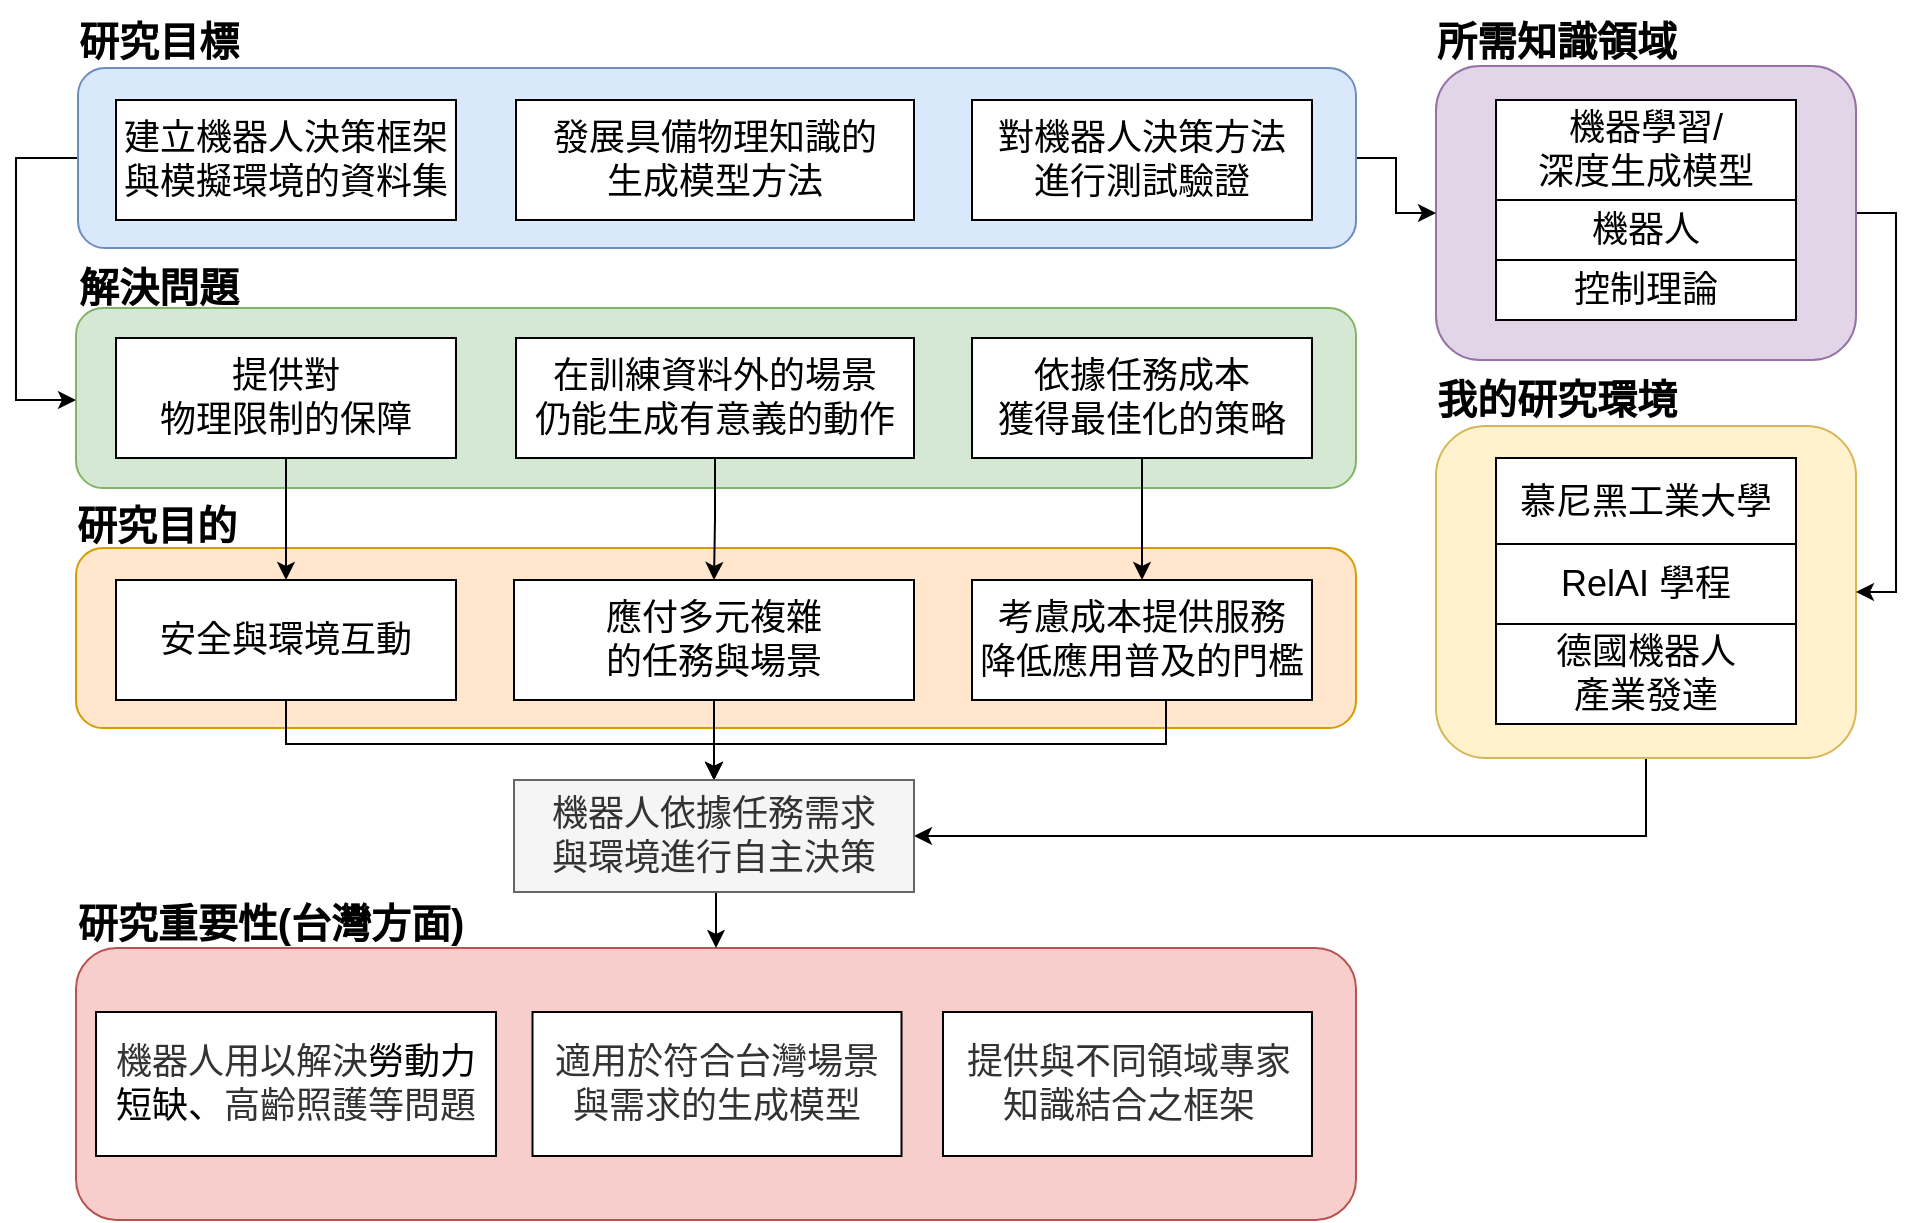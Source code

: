 <mxfile version="26.0.8">
  <diagram name="Page-1" id="670VF1S9xeTWydn9UHZk">
    <mxGraphModel dx="1562" dy="857" grid="1" gridSize="10" guides="1" tooltips="1" connect="1" arrows="1" fold="1" page="1" pageScale="1" pageWidth="827" pageHeight="1169" math="0" shadow="0">
      <root>
        <mxCell id="0" />
        <mxCell id="1" parent="0" />
        <mxCell id="DQA1pnny6km0yf52TErZ-46" style="edgeStyle=orthogonalEdgeStyle;rounded=0;orthogonalLoop=1;jettySize=auto;html=1;exitX=0.5;exitY=1;exitDx=0;exitDy=0;entryX=1;entryY=0.5;entryDx=0;entryDy=0;" parent="1" source="DQA1pnny6km0yf52TErZ-40" target="DQA1pnny6km0yf52TErZ-10" edge="1">
          <mxGeometry relative="1" as="geometry" />
        </mxCell>
        <mxCell id="DQA1pnny6km0yf52TErZ-40" value="" style="rounded=1;whiteSpace=wrap;html=1;shadow=0;fillColor=#fff2cc;strokeColor=#d6b656;" parent="1" vertex="1">
          <mxGeometry x="780" y="313" width="210" height="166" as="geometry" />
        </mxCell>
        <mxCell id="DQA1pnny6km0yf52TErZ-45" style="edgeStyle=orthogonalEdgeStyle;rounded=0;orthogonalLoop=1;jettySize=auto;html=1;exitX=1;exitY=0.5;exitDx=0;exitDy=0;entryX=1;entryY=0.5;entryDx=0;entryDy=0;" parent="1" source="DQA1pnny6km0yf52TErZ-39" target="DQA1pnny6km0yf52TErZ-40" edge="1">
          <mxGeometry relative="1" as="geometry" />
        </mxCell>
        <mxCell id="DQA1pnny6km0yf52TErZ-39" value="" style="rounded=1;whiteSpace=wrap;html=1;shadow=0;fillColor=#e1d5e7;strokeColor=#9673a6;" parent="1" vertex="1">
          <mxGeometry x="780" y="133" width="210" height="147" as="geometry" />
        </mxCell>
        <mxCell id="DQA1pnny6km0yf52TErZ-30" value="" style="rounded=1;whiteSpace=wrap;html=1;shadow=0;fillColor=#f8cecc;strokeColor=#b85450;" parent="1" vertex="1">
          <mxGeometry x="100" y="574" width="640" height="136" as="geometry" />
        </mxCell>
        <mxCell id="DQA1pnny6km0yf52TErZ-23" value="" style="rounded=1;whiteSpace=wrap;html=1;shadow=0;fillColor=#ffe6cc;strokeColor=#d79b00;" parent="1" vertex="1">
          <mxGeometry x="100" y="374" width="640" height="90" as="geometry" />
        </mxCell>
        <mxCell id="DQA1pnny6km0yf52TErZ-20" value="" style="rounded=1;whiteSpace=wrap;html=1;shadow=0;fillColor=#d5e8d4;strokeColor=#82b366;" parent="1" vertex="1">
          <mxGeometry x="100" y="254" width="640" height="90" as="geometry" />
        </mxCell>
        <mxCell id="DQA1pnny6km0yf52TErZ-22" style="edgeStyle=orthogonalEdgeStyle;rounded=0;orthogonalLoop=1;jettySize=auto;html=1;exitX=0;exitY=0.5;exitDx=0;exitDy=0;entryX=0;entryY=0.5;entryDx=0;entryDy=0;" parent="1" source="DQA1pnny6km0yf52TErZ-19" target="DQA1pnny6km0yf52TErZ-20" edge="1">
          <mxGeometry relative="1" as="geometry">
            <Array as="points">
              <mxPoint x="70" y="179" />
              <mxPoint x="70" y="300" />
            </Array>
          </mxGeometry>
        </mxCell>
        <mxCell id="DQA1pnny6km0yf52TErZ-48" style="edgeStyle=orthogonalEdgeStyle;rounded=0;orthogonalLoop=1;jettySize=auto;html=1;exitX=1;exitY=0.5;exitDx=0;exitDy=0;entryX=0;entryY=0.5;entryDx=0;entryDy=0;" parent="1" source="DQA1pnny6km0yf52TErZ-19" target="DQA1pnny6km0yf52TErZ-39" edge="1">
          <mxGeometry relative="1" as="geometry" />
        </mxCell>
        <mxCell id="DQA1pnny6km0yf52TErZ-19" value="" style="rounded=1;whiteSpace=wrap;html=1;shadow=0;fillColor=#dae8fc;strokeColor=#6c8ebf;" parent="1" vertex="1">
          <mxGeometry x="101" y="134" width="639" height="90" as="geometry" />
        </mxCell>
        <mxCell id="DQA1pnny6km0yf52TErZ-24" style="edgeStyle=orthogonalEdgeStyle;rounded=0;orthogonalLoop=1;jettySize=auto;html=1;exitX=0.5;exitY=1;exitDx=0;exitDy=0;entryX=0.5;entryY=0;entryDx=0;entryDy=0;" parent="1" source="DQA1pnny6km0yf52TErZ-1" target="DQA1pnny6km0yf52TErZ-7" edge="1">
          <mxGeometry relative="1" as="geometry" />
        </mxCell>
        <mxCell id="DQA1pnny6km0yf52TErZ-1" value="&lt;font style=&quot;font-size: 18px;&quot;&gt;提供對&lt;br&gt;物理限制的保障&lt;/font&gt;" style="rounded=0;whiteSpace=wrap;html=1;" parent="1" vertex="1">
          <mxGeometry x="120" y="269" width="170" height="60" as="geometry" />
        </mxCell>
        <mxCell id="DQA1pnny6km0yf52TErZ-25" style="edgeStyle=orthogonalEdgeStyle;rounded=0;orthogonalLoop=1;jettySize=auto;html=1;exitX=0.5;exitY=1;exitDx=0;exitDy=0;entryX=0.5;entryY=0;entryDx=0;entryDy=0;" parent="1" source="DQA1pnny6km0yf52TErZ-2" target="DQA1pnny6km0yf52TErZ-8" edge="1">
          <mxGeometry relative="1" as="geometry" />
        </mxCell>
        <mxCell id="DQA1pnny6km0yf52TErZ-2" value="&lt;span style=&quot;font-size: 18px;&quot;&gt;在訓練資料外的場景&lt;br&gt;仍能生成有意義的動作&lt;/span&gt;" style="rounded=0;whiteSpace=wrap;html=1;" parent="1" vertex="1">
          <mxGeometry x="320" y="269" width="199" height="60" as="geometry" />
        </mxCell>
        <mxCell id="DQA1pnny6km0yf52TErZ-26" style="edgeStyle=orthogonalEdgeStyle;rounded=0;orthogonalLoop=1;jettySize=auto;html=1;exitX=0.5;exitY=1;exitDx=0;exitDy=0;entryX=0.5;entryY=0;entryDx=0;entryDy=0;" parent="1" source="DQA1pnny6km0yf52TErZ-3" target="DQA1pnny6km0yf52TErZ-9" edge="1">
          <mxGeometry relative="1" as="geometry" />
        </mxCell>
        <mxCell id="DQA1pnny6km0yf52TErZ-3" value="&lt;span style=&quot;font-size: 18px;&quot;&gt;依據任務成本&lt;br&gt;獲得最佳化的策略&lt;/span&gt;" style="rounded=0;whiteSpace=wrap;html=1;" parent="1" vertex="1">
          <mxGeometry x="548" y="269" width="170" height="60" as="geometry" />
        </mxCell>
        <mxCell id="DQA1pnny6km0yf52TErZ-4" value="&lt;span style=&quot;font-size: 18px;&quot;&gt;建立機器人決策框架&lt;br&gt;與模擬環境的資料集&lt;/span&gt;" style="rounded=0;whiteSpace=wrap;html=1;" parent="1" vertex="1">
          <mxGeometry x="120" y="150" width="170" height="60" as="geometry" />
        </mxCell>
        <mxCell id="DQA1pnny6km0yf52TErZ-5" value="&lt;span style=&quot;font-size: 18px;&quot;&gt;發展具備物理知識的&lt;br&gt;生成模型方法&lt;/span&gt;" style="rounded=0;whiteSpace=wrap;html=1;" parent="1" vertex="1">
          <mxGeometry x="320" y="150" width="199" height="60" as="geometry" />
        </mxCell>
        <mxCell id="DQA1pnny6km0yf52TErZ-6" value="&lt;span style=&quot;font-size: 18px;&quot;&gt;對機器人決策方法&lt;br&gt;進行測試驗證&lt;/span&gt;" style="rounded=0;whiteSpace=wrap;html=1;" parent="1" vertex="1">
          <mxGeometry x="548" y="150" width="170" height="60" as="geometry" />
        </mxCell>
        <mxCell id="DQA1pnny6km0yf52TErZ-31" style="edgeStyle=orthogonalEdgeStyle;rounded=0;orthogonalLoop=1;jettySize=auto;html=1;exitX=0.5;exitY=1;exitDx=0;exitDy=0;entryX=0.5;entryY=0;entryDx=0;entryDy=0;" parent="1" source="DQA1pnny6km0yf52TErZ-7" target="DQA1pnny6km0yf52TErZ-10" edge="1">
          <mxGeometry relative="1" as="geometry">
            <Array as="points">
              <mxPoint x="205" y="472" />
              <mxPoint x="419" y="472" />
            </Array>
          </mxGeometry>
        </mxCell>
        <mxCell id="DQA1pnny6km0yf52TErZ-7" value="&lt;span style=&quot;font-size: 18px;&quot;&gt;安全與環境互動&lt;/span&gt;" style="rounded=0;whiteSpace=wrap;html=1;" parent="1" vertex="1">
          <mxGeometry x="120" y="390" width="170" height="60" as="geometry" />
        </mxCell>
        <mxCell id="DQA1pnny6km0yf52TErZ-28" style="edgeStyle=orthogonalEdgeStyle;rounded=0;orthogonalLoop=1;jettySize=auto;html=1;exitX=0.5;exitY=1;exitDx=0;exitDy=0;entryX=0.5;entryY=0;entryDx=0;entryDy=0;" parent="1" source="DQA1pnny6km0yf52TErZ-8" target="DQA1pnny6km0yf52TErZ-10" edge="1">
          <mxGeometry relative="1" as="geometry" />
        </mxCell>
        <mxCell id="DQA1pnny6km0yf52TErZ-8" value="&lt;span style=&quot;font-size: 18px;&quot;&gt;應付多元複雜&lt;br&gt;的任務與場景&lt;/span&gt;" style="rounded=0;whiteSpace=wrap;html=1;" parent="1" vertex="1">
          <mxGeometry x="319" y="390" width="200" height="60" as="geometry" />
        </mxCell>
        <mxCell id="DQA1pnny6km0yf52TErZ-32" style="edgeStyle=orthogonalEdgeStyle;rounded=0;orthogonalLoop=1;jettySize=auto;html=1;exitX=0.5;exitY=1;exitDx=0;exitDy=0;entryX=0.5;entryY=0;entryDx=0;entryDy=0;" parent="1" source="DQA1pnny6km0yf52TErZ-9" target="DQA1pnny6km0yf52TErZ-10" edge="1">
          <mxGeometry relative="1" as="geometry">
            <Array as="points">
              <mxPoint x="645" y="472" />
              <mxPoint x="419" y="472" />
            </Array>
          </mxGeometry>
        </mxCell>
        <mxCell id="DQA1pnny6km0yf52TErZ-9" value="&lt;span style=&quot;font-size: 18px;&quot;&gt;考慮成本提供服務&lt;/span&gt;&lt;br&gt;&lt;span style=&quot;font-size: 18px;&quot;&gt;降低應用普及的門檻&lt;/span&gt;" style="rounded=0;whiteSpace=wrap;html=1;" parent="1" vertex="1">
          <mxGeometry x="548" y="390" width="170" height="60" as="geometry" />
        </mxCell>
        <mxCell id="DQA1pnny6km0yf52TErZ-50" style="edgeStyle=orthogonalEdgeStyle;rounded=0;orthogonalLoop=1;jettySize=auto;html=1;exitX=0.5;exitY=1;exitDx=0;exitDy=0;entryX=0.5;entryY=0;entryDx=0;entryDy=0;" parent="1" source="DQA1pnny6km0yf52TErZ-10" target="DQA1pnny6km0yf52TErZ-30" edge="1">
          <mxGeometry relative="1" as="geometry" />
        </mxCell>
        <mxCell id="DQA1pnny6km0yf52TErZ-10" value="&lt;span style=&quot;font-size: 18px;&quot;&gt;機器人依據任務需求&lt;br&gt;與環境進行自主決策&lt;/span&gt;" style="rounded=0;whiteSpace=wrap;html=1;fillColor=#f5f5f5;fontColor=#333333;strokeColor=#666666;" parent="1" vertex="1">
          <mxGeometry x="319" y="490" width="200" height="56" as="geometry" />
        </mxCell>
        <mxCell id="DQA1pnny6km0yf52TErZ-11" value="&lt;span style=&quot;font-size: 18px;&quot;&gt;機器學習/&lt;br&gt;深度生成模型&lt;/span&gt;" style="rounded=0;whiteSpace=wrap;html=1;" parent="1" vertex="1">
          <mxGeometry x="810" y="150" width="150" height="50" as="geometry" />
        </mxCell>
        <mxCell id="DQA1pnny6km0yf52TErZ-12" value="&lt;span style=&quot;font-size: 18px;&quot;&gt;機器人&lt;/span&gt;" style="rounded=0;whiteSpace=wrap;html=1;" parent="1" vertex="1">
          <mxGeometry x="810" y="200" width="150" height="30" as="geometry" />
        </mxCell>
        <mxCell id="DQA1pnny6km0yf52TErZ-13" value="&lt;span style=&quot;font-size: 18px;&quot;&gt;控制理論&lt;/span&gt;" style="rounded=0;whiteSpace=wrap;html=1;" parent="1" vertex="1">
          <mxGeometry x="810" y="230" width="150" height="30" as="geometry" />
        </mxCell>
        <mxCell id="DQA1pnny6km0yf52TErZ-14" value="&lt;span style=&quot;font-size: 18px;&quot;&gt;慕尼黑工業大學&lt;/span&gt;" style="rounded=0;whiteSpace=wrap;html=1;" parent="1" vertex="1">
          <mxGeometry x="810" y="329" width="150" height="43" as="geometry" />
        </mxCell>
        <mxCell id="DQA1pnny6km0yf52TErZ-15" value="&lt;span style=&quot;font-size: 18px;&quot;&gt;RelAI 學程&lt;/span&gt;" style="rounded=0;whiteSpace=wrap;html=1;" parent="1" vertex="1">
          <mxGeometry x="810" y="372" width="150" height="40" as="geometry" />
        </mxCell>
        <mxCell id="DQA1pnny6km0yf52TErZ-16" value="&lt;span style=&quot;font-size: 18px;&quot;&gt;德國機器人&lt;br&gt;產業發達&lt;/span&gt;" style="rounded=0;whiteSpace=wrap;html=1;" parent="1" vertex="1">
          <mxGeometry x="810" y="412" width="150" height="50" as="geometry" />
        </mxCell>
        <mxCell id="DQA1pnny6km0yf52TErZ-33" value="&lt;font style=&quot;font-size: 20px;&quot;&gt;&lt;b style=&quot;&quot;&gt;研究目標&lt;/b&gt;&lt;/font&gt;" style="text;html=1;align=center;verticalAlign=middle;resizable=0;points=[];autosize=1;strokeColor=none;fillColor=none;" parent="1" vertex="1">
          <mxGeometry x="91" y="100" width="100" height="40" as="geometry" />
        </mxCell>
        <mxCell id="DQA1pnny6km0yf52TErZ-34" value="&lt;span style=&quot;font-size: 20px;&quot;&gt;&lt;b&gt;解決問題&lt;/b&gt;&lt;/span&gt;" style="text;html=1;align=center;verticalAlign=middle;resizable=0;points=[];autosize=1;strokeColor=none;fillColor=none;" parent="1" vertex="1">
          <mxGeometry x="91" y="223" width="100" height="40" as="geometry" />
        </mxCell>
        <mxCell id="DQA1pnny6km0yf52TErZ-35" value="&lt;span style=&quot;font-size: 20px;&quot;&gt;&lt;b&gt;研究目的&lt;/b&gt;&lt;/span&gt;" style="text;html=1;align=center;verticalAlign=middle;resizable=0;points=[];autosize=1;strokeColor=none;fillColor=none;" parent="1" vertex="1">
          <mxGeometry x="90" y="342" width="100" height="40" as="geometry" />
        </mxCell>
        <mxCell id="DQA1pnny6km0yf52TErZ-36" value="&lt;span style=&quot;font-size: 20px;&quot;&gt;&lt;b&gt;研究重要性(台灣方面)&lt;/b&gt;&lt;/span&gt;" style="text;html=1;align=center;verticalAlign=middle;resizable=0;points=[];autosize=1;strokeColor=none;fillColor=none;" parent="1" vertex="1">
          <mxGeometry x="87" y="541" width="220" height="40" as="geometry" />
        </mxCell>
        <mxCell id="DQA1pnny6km0yf52TErZ-41" value="&lt;font style=&quot;font-size: 20px;&quot;&gt;&lt;b style=&quot;&quot;&gt;所需知識&lt;/b&gt;&lt;/font&gt;&lt;b style=&quot;font-size: 20px;&quot;&gt;領域&lt;/b&gt;" style="text;html=1;align=center;verticalAlign=middle;resizable=0;points=[];autosize=1;strokeColor=none;fillColor=none;" parent="1" vertex="1">
          <mxGeometry x="770" y="100" width="140" height="40" as="geometry" />
        </mxCell>
        <mxCell id="DQA1pnny6km0yf52TErZ-42" value="&lt;span style=&quot;font-size: 20px;&quot;&gt;&lt;b&gt;我的研究環境&lt;/b&gt;&lt;/span&gt;" style="text;html=1;align=center;verticalAlign=middle;resizable=0;points=[];autosize=1;strokeColor=none;fillColor=none;" parent="1" vertex="1">
          <mxGeometry x="770" y="279" width="140" height="40" as="geometry" />
        </mxCell>
        <mxCell id="fv7mHJ2bl-hvzToH5RkA-1" value="&lt;div&gt;&lt;font color=&quot;#333333&quot;&gt;&lt;span style=&quot;font-size: 18px;&quot;&gt;機器人用以解決&lt;/span&gt;&lt;/font&gt;&lt;font style=&quot;background-color: transparent;&quot;&gt;&lt;span style=&quot;font-size: 18px;&quot;&gt;勞動力&lt;br&gt;短缺、&lt;/span&gt;&lt;/font&gt;&lt;span style=&quot;background-color: transparent; font-size: 18px; color: light-dark(rgb(51, 51, 51), rgb(193, 193, 193));&quot;&gt;高齡照護等問題&lt;/span&gt;&lt;/div&gt;" style="rounded=0;whiteSpace=wrap;html=1;" vertex="1" parent="1">
          <mxGeometry x="110" y="606" width="200" height="72" as="geometry" />
        </mxCell>
        <mxCell id="fv7mHJ2bl-hvzToH5RkA-2" value="&lt;div&gt;&lt;font color=&quot;#333333&quot;&gt;&lt;span style=&quot;font-size: 18px;&quot;&gt;適用於符合台灣場景&lt;br&gt;與需求的生成&lt;/span&gt;&lt;/font&gt;&lt;span style=&quot;font-size: 18px; color: rgb(51, 51, 51); background-color: transparent;&quot;&gt;模型&lt;/span&gt;&lt;/div&gt;" style="rounded=0;whiteSpace=wrap;html=1;" vertex="1" parent="1">
          <mxGeometry x="328.25" y="606" width="184.5" height="72" as="geometry" />
        </mxCell>
        <mxCell id="fv7mHJ2bl-hvzToH5RkA-3" value="&lt;div&gt;&lt;font color=&quot;#333333&quot;&gt;&lt;span style=&quot;font-size: 18px;&quot;&gt;提供與不同領域專家&lt;br&gt;知識結合之框架&lt;/span&gt;&lt;/font&gt;&lt;/div&gt;" style="rounded=0;whiteSpace=wrap;html=1;" vertex="1" parent="1">
          <mxGeometry x="533.5" y="606" width="184.5" height="72" as="geometry" />
        </mxCell>
      </root>
    </mxGraphModel>
  </diagram>
</mxfile>
